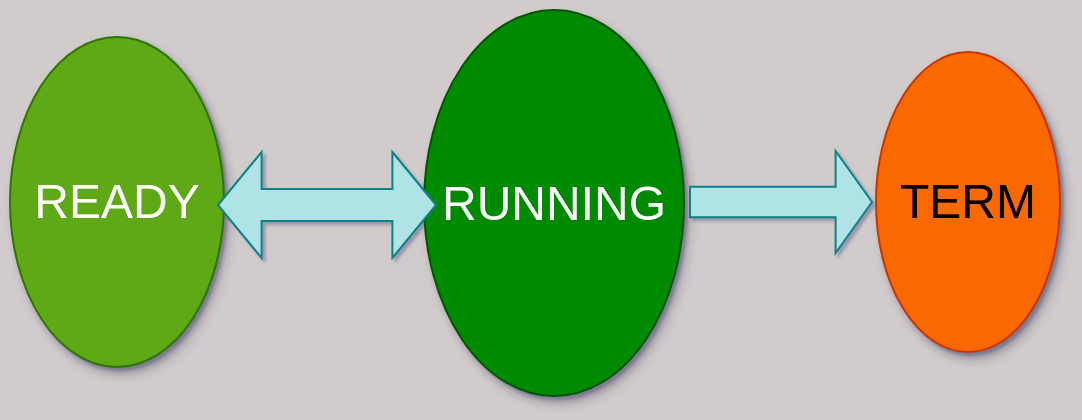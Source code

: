 <mxfile>
    <diagram id="6I0OCvxSQrVGMHxT2VVA" name="Page-1">
        <mxGraphModel dx="1662" dy="1128" grid="0" gridSize="10" guides="1" tooltips="1" connect="1" arrows="1" fold="1" page="1" pageScale="1" pageWidth="850" pageHeight="1100" background="#d2cbcb" math="0" shadow="1">
            <root>
                <mxCell id="0"/>
                <mxCell id="1" parent="0"/>
                <mxCell id="WtVcBaEnB1_Sni-o9t-m-2" value="&lt;font face=&quot;Helvetica&quot; style=&quot;font-size: 24px;&quot;&gt;READY&lt;/font&gt;" style="ellipse;whiteSpace=wrap;html=1;fillColor=#60a917;strokeColor=#2D7600;shadow=1;fontColor=#ffffff;" parent="1" vertex="1">
                    <mxGeometry x="107" y="190.5" width="107" height="165" as="geometry"/>
                </mxCell>
                <mxCell id="36" value="&lt;font face=&quot;Helvetica&quot; style=&quot;font-size: 24px;&quot;&gt;RUNNING&lt;/font&gt;" style="ellipse;whiteSpace=wrap;html=1;fillColor=#008a00;strokeColor=#005700;shadow=1;fontColor=#ffffff;" vertex="1" parent="1">
                    <mxGeometry x="314" y="177" width="130" height="193" as="geometry"/>
                </mxCell>
                <mxCell id="37" value="&lt;font face=&quot;Helvetica&quot; style=&quot;font-size: 24px;&quot;&gt;TERM&lt;/font&gt;" style="ellipse;whiteSpace=wrap;html=1;fillColor=#fa6800;strokeColor=#C73500;shadow=1;fontColor=#000000;" vertex="1" parent="1">
                    <mxGeometry x="540" y="198" width="92" height="150" as="geometry"/>
                </mxCell>
                <mxCell id="38" value="" style="shape=doubleArrow;whiteSpace=wrap;html=1;fillColor=#b0e3e6;strokeColor=#0e8088;" vertex="1" parent="1">
                    <mxGeometry x="211" y="248" width="109" height="53" as="geometry"/>
                </mxCell>
                <mxCell id="39" value="" style="shape=singleArrow;whiteSpace=wrap;html=1;fillColor=#b0e3e6;strokeColor=#0e8088;" vertex="1" parent="1">
                    <mxGeometry x="447" y="247.5" width="91" height="51" as="geometry"/>
                </mxCell>
            </root>
        </mxGraphModel>
    </diagram>
</mxfile>